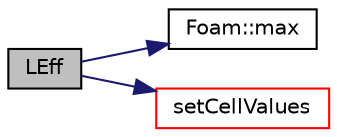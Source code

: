 digraph "LEff"
{
  bgcolor="transparent";
  edge [fontname="Helvetica",fontsize="10",labelfontname="Helvetica",labelfontsize="10"];
  node [fontname="Helvetica",fontsize="10",shape=record];
  rankdir="LR";
  Node1495 [label="LEff",height=0.2,width=0.4,color="black", fillcolor="grey75", style="filled", fontcolor="black"];
  Node1495 -> Node1496 [color="midnightblue",fontsize="10",style="solid",fontname="Helvetica"];
  Node1496 [label="Foam::max",height=0.2,width=0.4,color="black",URL="$a21851.html#ac993e906cf2774ae77e666bc24e81733"];
  Node1495 -> Node1497 [color="midnightblue",fontsize="10",style="solid",fontname="Helvetica"];
  Node1497 [label="setCellValues",height=0.2,width=0.4,color="red",URL="$a25037.html#ad8f8e29c218563cbc811689b2b2ddb28",tooltip="Set cell values. "];
}
